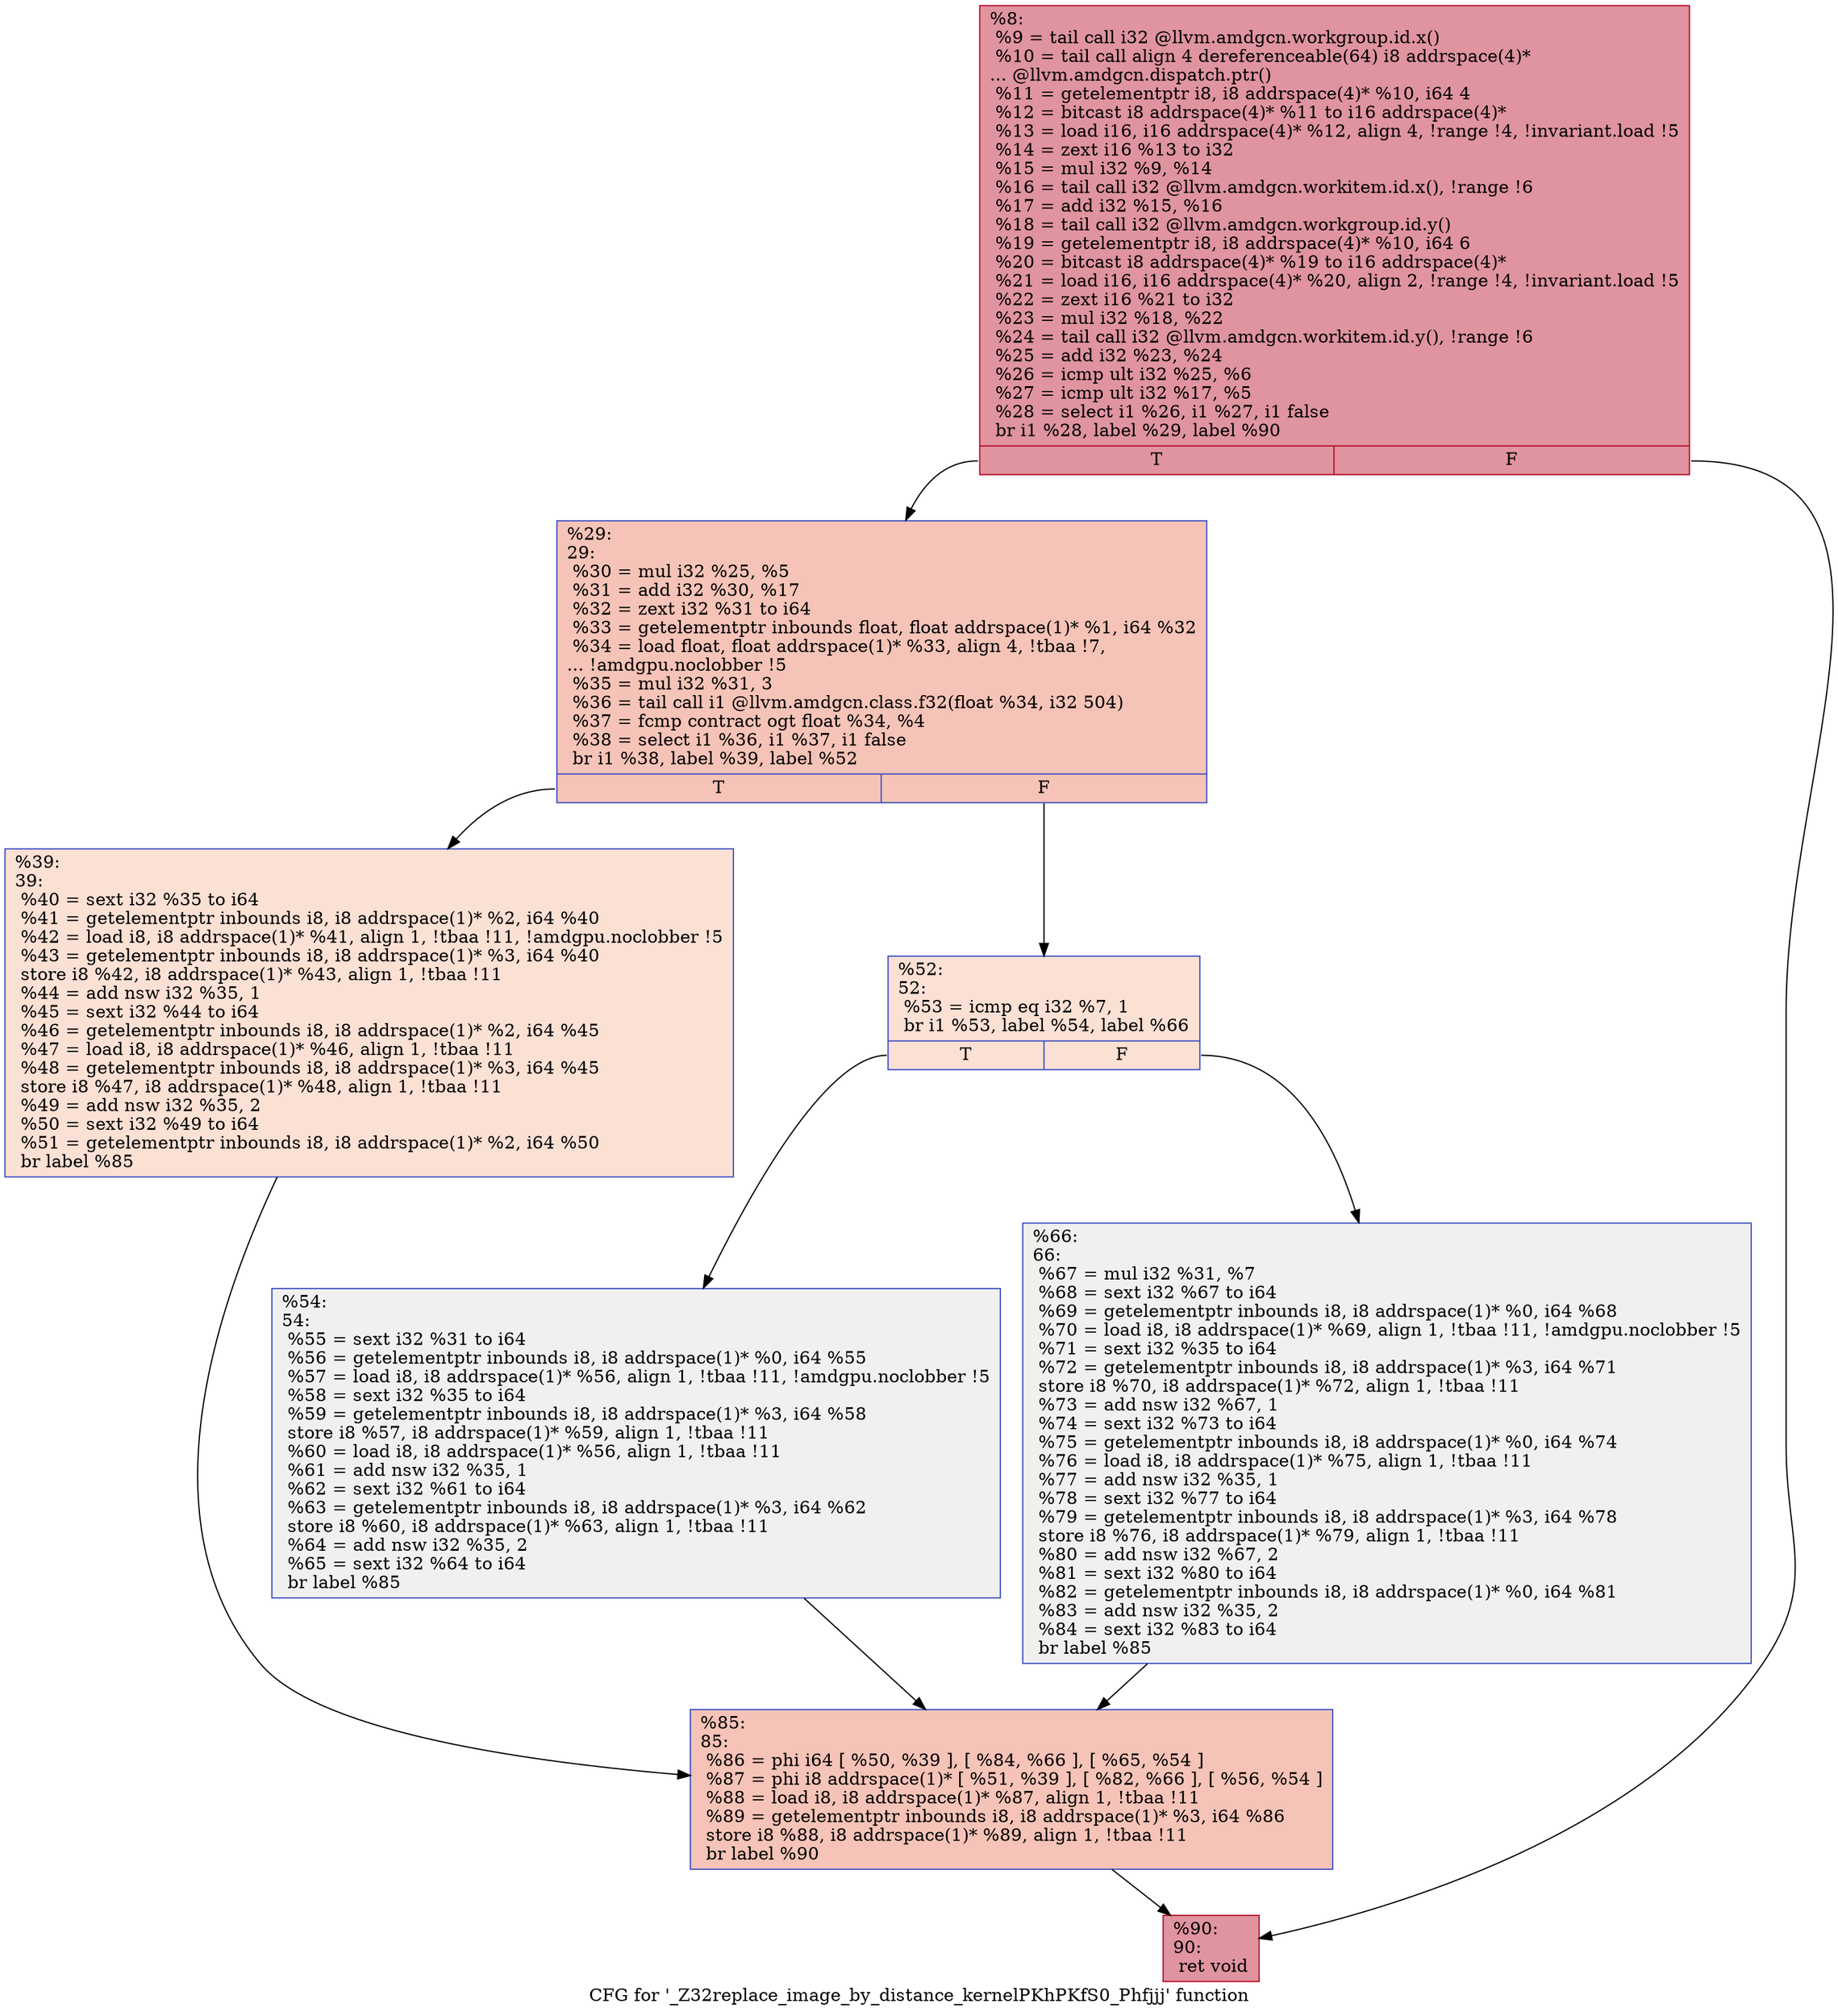digraph "CFG for '_Z32replace_image_by_distance_kernelPKhPKfS0_Phfjjj' function" {
	label="CFG for '_Z32replace_image_by_distance_kernelPKhPKfS0_Phfjjj' function";

	Node0x5c6d180 [shape=record,color="#b70d28ff", style=filled, fillcolor="#b70d2870",label="{%8:\l  %9 = tail call i32 @llvm.amdgcn.workgroup.id.x()\l  %10 = tail call align 4 dereferenceable(64) i8 addrspace(4)*\l... @llvm.amdgcn.dispatch.ptr()\l  %11 = getelementptr i8, i8 addrspace(4)* %10, i64 4\l  %12 = bitcast i8 addrspace(4)* %11 to i16 addrspace(4)*\l  %13 = load i16, i16 addrspace(4)* %12, align 4, !range !4, !invariant.load !5\l  %14 = zext i16 %13 to i32\l  %15 = mul i32 %9, %14\l  %16 = tail call i32 @llvm.amdgcn.workitem.id.x(), !range !6\l  %17 = add i32 %15, %16\l  %18 = tail call i32 @llvm.amdgcn.workgroup.id.y()\l  %19 = getelementptr i8, i8 addrspace(4)* %10, i64 6\l  %20 = bitcast i8 addrspace(4)* %19 to i16 addrspace(4)*\l  %21 = load i16, i16 addrspace(4)* %20, align 2, !range !4, !invariant.load !5\l  %22 = zext i16 %21 to i32\l  %23 = mul i32 %18, %22\l  %24 = tail call i32 @llvm.amdgcn.workitem.id.y(), !range !6\l  %25 = add i32 %23, %24\l  %26 = icmp ult i32 %25, %6\l  %27 = icmp ult i32 %17, %5\l  %28 = select i1 %26, i1 %27, i1 false\l  br i1 %28, label %29, label %90\l|{<s0>T|<s1>F}}"];
	Node0x5c6d180:s0 -> Node0x5c70ba0;
	Node0x5c6d180:s1 -> Node0x5c70c30;
	Node0x5c70ba0 [shape=record,color="#3d50c3ff", style=filled, fillcolor="#e8765c70",label="{%29:\l29:                                               \l  %30 = mul i32 %25, %5\l  %31 = add i32 %30, %17\l  %32 = zext i32 %31 to i64\l  %33 = getelementptr inbounds float, float addrspace(1)* %1, i64 %32\l  %34 = load float, float addrspace(1)* %33, align 4, !tbaa !7,\l... !amdgpu.noclobber !5\l  %35 = mul i32 %31, 3\l  %36 = tail call i1 @llvm.amdgcn.class.f32(float %34, i32 504)\l  %37 = fcmp contract ogt float %34, %4\l  %38 = select i1 %36, i1 %37, i1 false\l  br i1 %38, label %39, label %52\l|{<s0>T|<s1>F}}"];
	Node0x5c70ba0:s0 -> Node0x5c716e0;
	Node0x5c70ba0:s1 -> Node0x5c71770;
	Node0x5c716e0 [shape=record,color="#3d50c3ff", style=filled, fillcolor="#f7b99e70",label="{%39:\l39:                                               \l  %40 = sext i32 %35 to i64\l  %41 = getelementptr inbounds i8, i8 addrspace(1)* %2, i64 %40\l  %42 = load i8, i8 addrspace(1)* %41, align 1, !tbaa !11, !amdgpu.noclobber !5\l  %43 = getelementptr inbounds i8, i8 addrspace(1)* %3, i64 %40\l  store i8 %42, i8 addrspace(1)* %43, align 1, !tbaa !11\l  %44 = add nsw i32 %35, 1\l  %45 = sext i32 %44 to i64\l  %46 = getelementptr inbounds i8, i8 addrspace(1)* %2, i64 %45\l  %47 = load i8, i8 addrspace(1)* %46, align 1, !tbaa !11\l  %48 = getelementptr inbounds i8, i8 addrspace(1)* %3, i64 %45\l  store i8 %47, i8 addrspace(1)* %48, align 1, !tbaa !11\l  %49 = add nsw i32 %35, 2\l  %50 = sext i32 %49 to i64\l  %51 = getelementptr inbounds i8, i8 addrspace(1)* %2, i64 %50\l  br label %85\l}"];
	Node0x5c716e0 -> Node0x5c72830;
	Node0x5c71770 [shape=record,color="#3d50c3ff", style=filled, fillcolor="#f7b99e70",label="{%52:\l52:                                               \l  %53 = icmp eq i32 %7, 1\l  br i1 %53, label %54, label %66\l|{<s0>T|<s1>F}}"];
	Node0x5c71770:s0 -> Node0x5c729c0;
	Node0x5c71770:s1 -> Node0x5c72a10;
	Node0x5c729c0 [shape=record,color="#3d50c3ff", style=filled, fillcolor="#dedcdb70",label="{%54:\l54:                                               \l  %55 = sext i32 %31 to i64\l  %56 = getelementptr inbounds i8, i8 addrspace(1)* %0, i64 %55\l  %57 = load i8, i8 addrspace(1)* %56, align 1, !tbaa !11, !amdgpu.noclobber !5\l  %58 = sext i32 %35 to i64\l  %59 = getelementptr inbounds i8, i8 addrspace(1)* %3, i64 %58\l  store i8 %57, i8 addrspace(1)* %59, align 1, !tbaa !11\l  %60 = load i8, i8 addrspace(1)* %56, align 1, !tbaa !11\l  %61 = add nsw i32 %35, 1\l  %62 = sext i32 %61 to i64\l  %63 = getelementptr inbounds i8, i8 addrspace(1)* %3, i64 %62\l  store i8 %60, i8 addrspace(1)* %63, align 1, !tbaa !11\l  %64 = add nsw i32 %35, 2\l  %65 = sext i32 %64 to i64\l  br label %85\l}"];
	Node0x5c729c0 -> Node0x5c72830;
	Node0x5c72a10 [shape=record,color="#3d50c3ff", style=filled, fillcolor="#dedcdb70",label="{%66:\l66:                                               \l  %67 = mul i32 %31, %7\l  %68 = sext i32 %67 to i64\l  %69 = getelementptr inbounds i8, i8 addrspace(1)* %0, i64 %68\l  %70 = load i8, i8 addrspace(1)* %69, align 1, !tbaa !11, !amdgpu.noclobber !5\l  %71 = sext i32 %35 to i64\l  %72 = getelementptr inbounds i8, i8 addrspace(1)* %3, i64 %71\l  store i8 %70, i8 addrspace(1)* %72, align 1, !tbaa !11\l  %73 = add nsw i32 %67, 1\l  %74 = sext i32 %73 to i64\l  %75 = getelementptr inbounds i8, i8 addrspace(1)* %0, i64 %74\l  %76 = load i8, i8 addrspace(1)* %75, align 1, !tbaa !11\l  %77 = add nsw i32 %35, 1\l  %78 = sext i32 %77 to i64\l  %79 = getelementptr inbounds i8, i8 addrspace(1)* %3, i64 %78\l  store i8 %76, i8 addrspace(1)* %79, align 1, !tbaa !11\l  %80 = add nsw i32 %67, 2\l  %81 = sext i32 %80 to i64\l  %82 = getelementptr inbounds i8, i8 addrspace(1)* %0, i64 %81\l  %83 = add nsw i32 %35, 2\l  %84 = sext i32 %83 to i64\l  br label %85\l}"];
	Node0x5c72a10 -> Node0x5c72830;
	Node0x5c72830 [shape=record,color="#3d50c3ff", style=filled, fillcolor="#e8765c70",label="{%85:\l85:                                               \l  %86 = phi i64 [ %50, %39 ], [ %84, %66 ], [ %65, %54 ]\l  %87 = phi i8 addrspace(1)* [ %51, %39 ], [ %82, %66 ], [ %56, %54 ]\l  %88 = load i8, i8 addrspace(1)* %87, align 1, !tbaa !11\l  %89 = getelementptr inbounds i8, i8 addrspace(1)* %3, i64 %86\l  store i8 %88, i8 addrspace(1)* %89, align 1, !tbaa !11\l  br label %90\l}"];
	Node0x5c72830 -> Node0x5c70c30;
	Node0x5c70c30 [shape=record,color="#b70d28ff", style=filled, fillcolor="#b70d2870",label="{%90:\l90:                                               \l  ret void\l}"];
}
